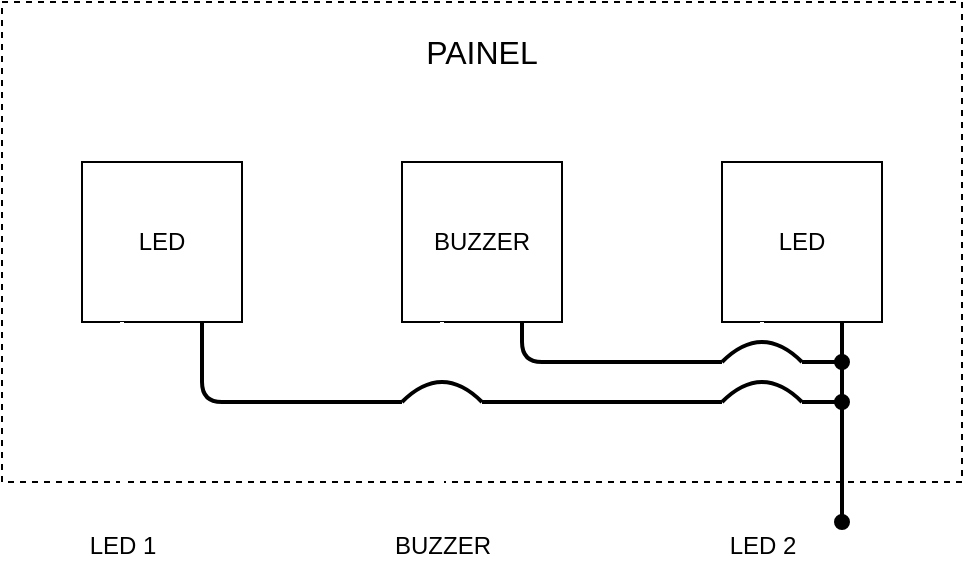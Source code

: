 <mxfile>
    <diagram id="BH0ubJPG58zCIt3hYe9y" name="Página-1">
        <mxGraphModel dx="339" dy="205" grid="1" gridSize="10" guides="1" tooltips="1" connect="1" arrows="1" fold="1" page="1" pageScale="1" pageWidth="827" pageHeight="1169" math="0" shadow="0">
            <root>
                <mxCell id="0"/>
                <mxCell id="1" parent="0"/>
                <mxCell id="5" value="" style="rounded=0;whiteSpace=wrap;html=1;dashed=1;fillColor=none;connectable=0;" vertex="1" parent="1">
                    <mxGeometry x="160" y="400" width="480" height="240" as="geometry"/>
                </mxCell>
                <mxCell id="6" value="LED" style="rounded=0;whiteSpace=wrap;html=1;fillColor=default;" vertex="1" parent="1">
                    <mxGeometry x="200" y="480" width="80" height="80" as="geometry"/>
                </mxCell>
                <mxCell id="7" value="BUZZER" style="rounded=0;whiteSpace=wrap;html=1;fillColor=default;" vertex="1" parent="1">
                    <mxGeometry x="360" y="480" width="80" height="80" as="geometry"/>
                </mxCell>
                <mxCell id="8" value="LED" style="rounded=0;whiteSpace=wrap;html=1;fillColor=default;" vertex="1" parent="1">
                    <mxGeometry x="520" y="480" width="80" height="80" as="geometry"/>
                </mxCell>
                <mxCell id="9" value="&lt;font style=&quot;font-size: 16px&quot;&gt;PAINEL&lt;/font&gt;" style="text;html=1;strokeColor=none;fillColor=none;align=center;verticalAlign=middle;whiteSpace=wrap;rounded=0;" vertex="1" parent="1">
                    <mxGeometry x="370" y="410" width="60" height="30" as="geometry"/>
                </mxCell>
                <mxCell id="10" value="" style="endArrow=none;html=1;fontSize=16;entryX=0.25;entryY=1;entryDx=0;entryDy=0;strokeColor=#FFFFFF;strokeWidth=2;startArrow=oval;startFill=1;" edge="1" parent="1" target="6">
                    <mxGeometry width="50" height="50" relative="1" as="geometry">
                        <mxPoint x="220" y="660" as="sourcePoint"/>
                        <mxPoint x="460" y="530" as="targetPoint"/>
                    </mxGeometry>
                </mxCell>
                <mxCell id="26" value="&lt;span style=&quot;font-size: 12px&quot;&gt;LED 1&lt;br&gt;&lt;/span&gt;" style="edgeLabel;html=1;align=center;verticalAlign=middle;resizable=0;points=[];fontSize=16;labelBackgroundColor=none;" vertex="1" connectable="0" parent="10">
                    <mxGeometry x="-0.211" y="-1" relative="1" as="geometry">
                        <mxPoint x="-1" y="49" as="offset"/>
                    </mxGeometry>
                </mxCell>
                <mxCell id="11" value="" style="endArrow=none;html=1;fontSize=16;entryX=0.25;entryY=1;entryDx=0;entryDy=0;strokeColor=#FFFFFF;strokeWidth=2;startArrow=oval;startFill=1;" edge="1" parent="1" target="7">
                    <mxGeometry width="50" height="50" relative="1" as="geometry">
                        <mxPoint x="380" y="660" as="sourcePoint"/>
                        <mxPoint x="460" y="530" as="targetPoint"/>
                    </mxGeometry>
                </mxCell>
                <mxCell id="12" value="" style="endArrow=none;html=1;fontSize=16;entryX=0.25;entryY=1;entryDx=0;entryDy=0;jumpStyle=none;strokeColor=#FFFFFF;strokeWidth=2;startArrow=oval;startFill=1;" edge="1" parent="1" target="8">
                    <mxGeometry width="50" height="50" relative="1" as="geometry">
                        <mxPoint x="540" y="660" as="sourcePoint"/>
                        <mxPoint x="460" y="530" as="targetPoint"/>
                    </mxGeometry>
                </mxCell>
                <mxCell id="13" value="" style="endArrow=none;html=1;fontSize=16;entryX=0.75;entryY=1;entryDx=0;entryDy=0;strokeWidth=2;strokeColor=#000000;startArrow=oval;startFill=1;" edge="1" parent="1" target="8">
                    <mxGeometry width="50" height="50" relative="1" as="geometry">
                        <mxPoint x="580" y="660" as="sourcePoint"/>
                        <mxPoint x="460" y="530" as="targetPoint"/>
                    </mxGeometry>
                </mxCell>
                <mxCell id="15" value="" style="curved=1;endArrow=none;html=1;fontSize=16;endFill=0;strokeWidth=2;strokeColor=#000000;" edge="1" parent="1">
                    <mxGeometry width="50" height="50" relative="1" as="geometry">
                        <mxPoint x="360" y="600" as="sourcePoint"/>
                        <mxPoint x="400" y="600" as="targetPoint"/>
                        <Array as="points">
                            <mxPoint x="380" y="580"/>
                        </Array>
                    </mxGeometry>
                </mxCell>
                <mxCell id="16" value="" style="endArrow=none;html=1;fontSize=16;strokeColor=#000000;strokeWidth=2;exitX=0.75;exitY=1;exitDx=0;exitDy=0;" edge="1" parent="1" source="6">
                    <mxGeometry width="50" height="50" relative="1" as="geometry">
                        <mxPoint x="390" y="530" as="sourcePoint"/>
                        <mxPoint x="360" y="600" as="targetPoint"/>
                        <Array as="points">
                            <mxPoint x="260" y="600"/>
                        </Array>
                    </mxGeometry>
                </mxCell>
                <mxCell id="17" value="" style="curved=1;endArrow=none;html=1;fontSize=16;endFill=0;strokeWidth=2;strokeColor=#000000;" edge="1" parent="1">
                    <mxGeometry width="50" height="50" relative="1" as="geometry">
                        <mxPoint x="520" y="600" as="sourcePoint"/>
                        <mxPoint x="560" y="600" as="targetPoint"/>
                        <Array as="points">
                            <mxPoint x="540" y="580"/>
                        </Array>
                    </mxGeometry>
                </mxCell>
                <mxCell id="18" value="" style="endArrow=none;html=1;fontSize=16;strokeColor=#000000;strokeWidth=2;" edge="1" parent="1">
                    <mxGeometry width="50" height="50" relative="1" as="geometry">
                        <mxPoint x="400" y="600" as="sourcePoint"/>
                        <mxPoint x="520" y="600" as="targetPoint"/>
                        <Array as="points"/>
                    </mxGeometry>
                </mxCell>
                <mxCell id="19" value="" style="endArrow=oval;html=1;fontSize=16;strokeColor=#000000;strokeWidth=2;endFill=1;" edge="1" parent="1">
                    <mxGeometry width="50" height="50" relative="1" as="geometry">
                        <mxPoint x="560" y="600" as="sourcePoint"/>
                        <mxPoint x="580" y="600" as="targetPoint"/>
                        <Array as="points"/>
                    </mxGeometry>
                </mxCell>
                <mxCell id="22" value="" style="curved=1;endArrow=none;html=1;fontSize=16;endFill=0;strokeWidth=2;strokeColor=#000000;" edge="1" parent="1">
                    <mxGeometry width="50" height="50" relative="1" as="geometry">
                        <mxPoint x="520" y="580" as="sourcePoint"/>
                        <mxPoint x="560" y="580" as="targetPoint"/>
                        <Array as="points">
                            <mxPoint x="540" y="560"/>
                        </Array>
                    </mxGeometry>
                </mxCell>
                <mxCell id="23" value="" style="endArrow=oval;html=1;fontSize=16;strokeColor=#000000;strokeWidth=2;endFill=1;" edge="1" parent="1">
                    <mxGeometry width="50" height="50" relative="1" as="geometry">
                        <mxPoint x="560" y="580" as="sourcePoint"/>
                        <mxPoint x="580" y="580" as="targetPoint"/>
                        <Array as="points"/>
                    </mxGeometry>
                </mxCell>
                <mxCell id="24" value="" style="endArrow=none;html=1;fontSize=16;strokeColor=#000000;strokeWidth=2;exitX=0.75;exitY=1;exitDx=0;exitDy=0;" edge="1" parent="1" source="7">
                    <mxGeometry width="50" height="50" relative="1" as="geometry">
                        <mxPoint x="410" y="570" as="sourcePoint"/>
                        <mxPoint x="520" y="580" as="targetPoint"/>
                        <Array as="points">
                            <mxPoint x="420" y="580"/>
                        </Array>
                    </mxGeometry>
                </mxCell>
                <mxCell id="27" value="&lt;span style=&quot;font-size: 12px&quot;&gt;BUZZER&lt;br&gt;&lt;/span&gt;" style="edgeLabel;html=1;align=center;verticalAlign=middle;resizable=0;points=[];fontSize=16;labelBackgroundColor=none;" vertex="1" connectable="0" parent="1">
                    <mxGeometry x="380" y="669.996" as="geometry"/>
                </mxCell>
                <mxCell id="29" value="&lt;span style=&quot;font-size: 12px&quot;&gt;LED 2&lt;br&gt;&lt;/span&gt;" style="edgeLabel;html=1;align=center;verticalAlign=middle;resizable=0;points=[];fontSize=16;labelBackgroundColor=none;" vertex="1" connectable="0" parent="1">
                    <mxGeometry x="540" y="669.996" as="geometry"/>
                </mxCell>
            </root>
        </mxGraphModel>
    </diagram>
</mxfile>